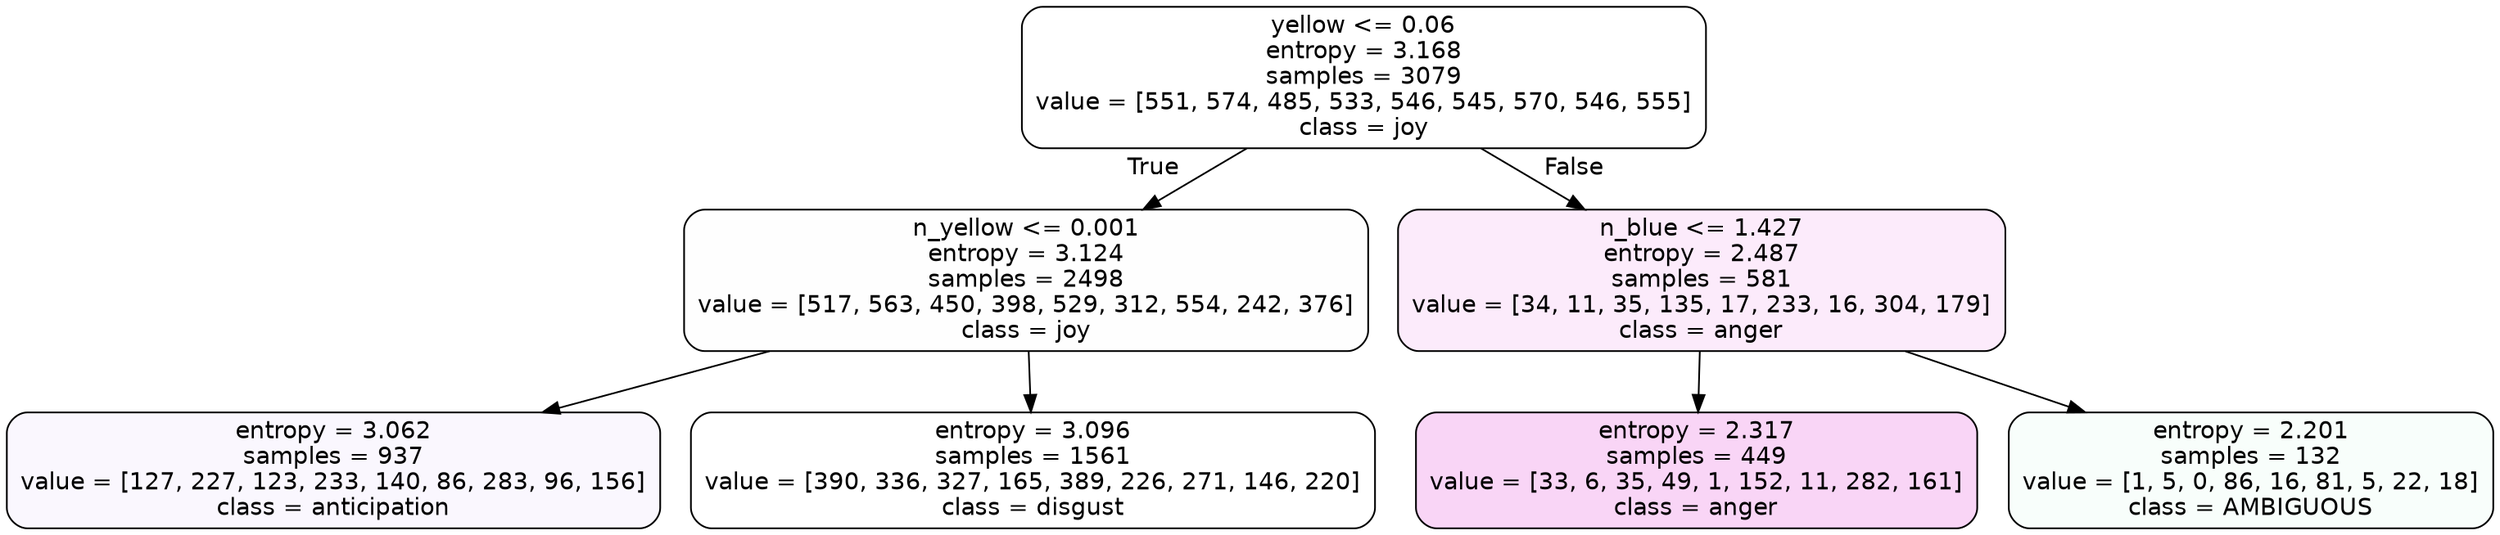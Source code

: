 digraph Tree {
node [shape=box, style="filled, rounded", color="black", fontname=helvetica] ;
edge [fontname=helvetica] ;
0 [label="yellow <= 0.06\nentropy = 3.168\nsamples = 3079\nvalue = [551, 574, 485, 533, 546, 545, 570, 546, 555]\nclass = joy", fillcolor="#d7e53900"] ;
1 [label="n_yellow <= 0.001\nentropy = 3.124\nsamples = 2498\nvalue = [517, 563, 450, 398, 529, 312, 554, 242, 376]\nclass = joy", fillcolor="#d7e53901"] ;
0 -> 1 [labeldistance=2.5, labelangle=45, headlabel="True"] ;
2 [label="entropy = 3.062\nsamples = 937\nvalue = [127, 227, 123, 233, 140, 86, 283, 96, 156]\nclass = anticipation", fillcolor="#8139e50a"] ;
1 -> 2 ;
3 [label="entropy = 3.096\nsamples = 1561\nvalue = [390, 336, 327, 165, 389, 226, 271, 146, 220]\nclass = disgust", fillcolor="#e5813900"] ;
1 -> 3 ;
4 [label="n_blue <= 1.427\nentropy = 2.487\nsamples = 581\nvalue = [34, 11, 35, 135, 17, 233, 16, 304, 179]\nclass = anger", fillcolor="#e539d719"] ;
0 -> 4 [labeldistance=2.5, labelangle=-45, headlabel="False"] ;
5 [label="entropy = 2.317\nsamples = 449\nvalue = [33, 6, 35, 49, 1, 152, 11, 282, 161]\nclass = anger", fillcolor="#e539d736"] ;
4 -> 5 ;
6 [label="entropy = 2.201\nsamples = 132\nvalue = [1, 5, 0, 86, 16, 81, 5, 22, 18]\nclass = AMBIGUOUS", fillcolor="#39e58108"] ;
4 -> 6 ;
}